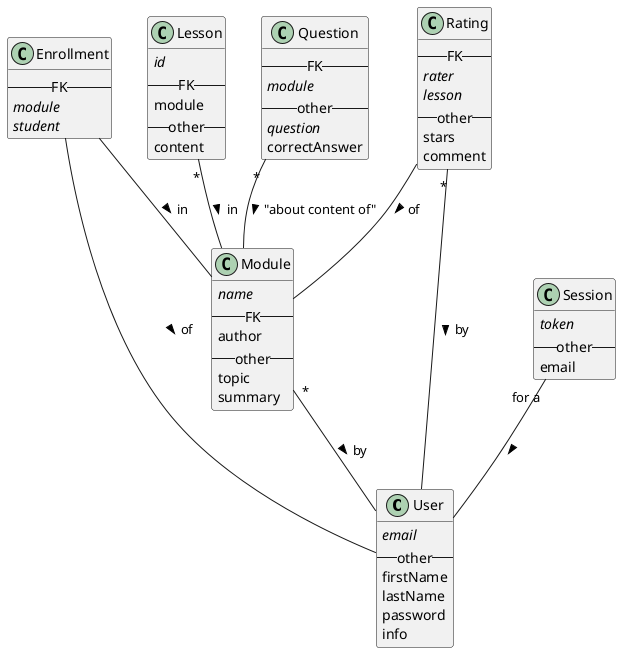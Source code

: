 @startuml

class User {
  <i>email</i>
  -- other --
  firstName
  lastName
  password
  info
}

class Session {
  <i>token</i>
  -- other --
  email
}

class Module {
  <i>name</i>
  -- FK --
  author
  -- other --
  topic
  summary
}

class Lesson {
  <i>id</i>
  -- FK --
  module
  -- other --
  content
}

class Rating {
  -- FK --
  <i>rater</i>
  <i>lesson</i>
  -- other --
  stars
  comment
}

class Enrollment {
  -- FK --
  <i>module</i>
  <i>student</i>
}

class Question {
  -- FK --
  <i>module</i>
  -- other --
  <i>question</i>
  correctAnswer
}

Session -- User : "for a" >
Question "*" -- Module : "about content of" >
Enrollment -- Module : in >
Enrollment - User : of >
Rating -- Module : of >
Rating "*" - User : by >
Lesson "*" -- Module : in >
Module "*" -- User : by >
@enduml
